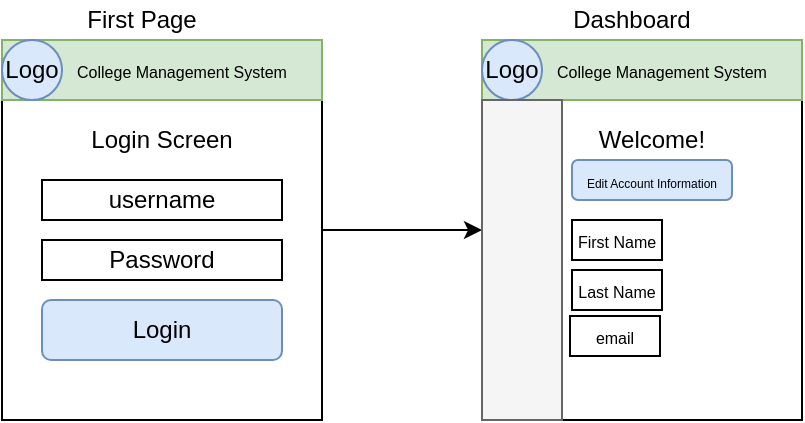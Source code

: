 <mxfile version="13.11.0" type="github"><diagram id="HgpPf79y2bwcolMqyD_l" name="Page-1"><mxGraphModel dx="474" dy="265" grid="1" gridSize="10" guides="1" tooltips="1" connect="1" arrows="1" fold="1" page="1" pageScale="1" pageWidth="850" pageHeight="1100" math="0" shadow="0"><root><mxCell id="0"/><mxCell id="1" parent="0"/><mxCell id="vroEUF_8WRe9SVtdt8Yx-10" value="" style="edgeStyle=orthogonalEdgeStyle;rounded=0;orthogonalLoop=1;jettySize=auto;html=1;" edge="1" parent="1" source="INBl8WZxkkQJtBHR5Vng-1" target="vroEUF_8WRe9SVtdt8Yx-9"><mxGeometry relative="1" as="geometry"/></mxCell><mxCell id="INBl8WZxkkQJtBHR5Vng-1" value="" style="rounded=0;whiteSpace=wrap;html=1;" parent="1" vertex="1"><mxGeometry x="130" y="60" width="160" height="190" as="geometry"/></mxCell><mxCell id="INBl8WZxkkQJtBHR5Vng-2" value="First Page" style="text;html=1;strokeColor=none;fillColor=none;align=center;verticalAlign=middle;whiteSpace=wrap;rounded=0;" parent="1" vertex="1"><mxGeometry x="170" y="40" width="60" height="20" as="geometry"/></mxCell><mxCell id="INBl8WZxkkQJtBHR5Vng-3" value="Login Screen" style="text;html=1;strokeColor=none;fillColor=none;align=center;verticalAlign=middle;whiteSpace=wrap;rounded=0;" parent="1" vertex="1"><mxGeometry x="170" y="100" width="80" height="20" as="geometry"/></mxCell><mxCell id="INBl8WZxkkQJtBHR5Vng-4" value="username" style="rounded=0;whiteSpace=wrap;html=1;" parent="1" vertex="1"><mxGeometry x="150" y="130" width="120" height="20" as="geometry"/></mxCell><mxCell id="INBl8WZxkkQJtBHR5Vng-5" value="Password" style="rounded=0;whiteSpace=wrap;html=1;" parent="1" vertex="1"><mxGeometry x="150" y="160" width="120" height="20" as="geometry"/></mxCell><mxCell id="vroEUF_8WRe9SVtdt8Yx-1" value="Login" style="rounded=1;whiteSpace=wrap;html=1;fillColor=#dae8fc;strokeColor=#6c8ebf;" vertex="1" parent="1"><mxGeometry x="150" y="190" width="120" height="30" as="geometry"/></mxCell><mxCell id="vroEUF_8WRe9SVtdt8Yx-4" value="Dashboard" style="text;html=1;strokeColor=none;fillColor=none;align=center;verticalAlign=middle;whiteSpace=wrap;rounded=0;" vertex="1" parent="1"><mxGeometry x="415" y="40" width="60" height="20" as="geometry"/></mxCell><mxCell id="vroEUF_8WRe9SVtdt8Yx-6" value="" style="rounded=0;whiteSpace=wrap;html=1;fillColor=#d5e8d4;strokeColor=#82b366;" vertex="1" parent="1"><mxGeometry x="130" y="60" width="160" height="30" as="geometry"/></mxCell><mxCell id="vroEUF_8WRe9SVtdt8Yx-7" value="Logo" style="ellipse;whiteSpace=wrap;html=1;fillColor=#dae8fc;strokeColor=#6c8ebf;" vertex="1" parent="1"><mxGeometry x="130" y="60" width="30" height="30" as="geometry"/></mxCell><mxCell id="vroEUF_8WRe9SVtdt8Yx-8" value="&lt;font style=&quot;font-size: 8px&quot;&gt;College Management System&lt;/font&gt;" style="text;html=1;strokeColor=none;fillColor=none;align=center;verticalAlign=middle;whiteSpace=wrap;rounded=0;" vertex="1" parent="1"><mxGeometry x="160" y="65" width="120" height="20" as="geometry"/></mxCell><mxCell id="vroEUF_8WRe9SVtdt8Yx-9" value="" style="rounded=0;whiteSpace=wrap;html=1;" vertex="1" parent="1"><mxGeometry x="370" y="60" width="160" height="190" as="geometry"/></mxCell><mxCell id="vroEUF_8WRe9SVtdt8Yx-11" value="" style="rounded=0;whiteSpace=wrap;html=1;fillColor=#d5e8d4;strokeColor=#82b366;" vertex="1" parent="1"><mxGeometry x="370" y="60" width="160" height="30" as="geometry"/></mxCell><mxCell id="vroEUF_8WRe9SVtdt8Yx-12" value="Logo" style="ellipse;whiteSpace=wrap;html=1;fillColor=#dae8fc;strokeColor=#6c8ebf;" vertex="1" parent="1"><mxGeometry x="370" y="60" width="30" height="30" as="geometry"/></mxCell><mxCell id="vroEUF_8WRe9SVtdt8Yx-13" value="&lt;font style=&quot;font-size: 8px&quot;&gt;College Management System&lt;/font&gt;" style="text;html=1;strokeColor=none;fillColor=none;align=center;verticalAlign=middle;whiteSpace=wrap;rounded=0;" vertex="1" parent="1"><mxGeometry x="400" y="65" width="120" height="20" as="geometry"/></mxCell><mxCell id="vroEUF_8WRe9SVtdt8Yx-15" value="" style="rounded=0;whiteSpace=wrap;html=1;fillColor=#f5f5f5;strokeColor=#666666;fontColor=#333333;" vertex="1" parent="1"><mxGeometry x="370" y="90" width="40" height="160" as="geometry"/></mxCell><mxCell id="vroEUF_8WRe9SVtdt8Yx-437" value="Welcome!" style="text;html=1;strokeColor=none;fillColor=none;align=center;verticalAlign=middle;whiteSpace=wrap;rounded=0;" vertex="1" parent="1"><mxGeometry x="420" y="100" width="70" height="20" as="geometry"/></mxCell><mxCell id="vroEUF_8WRe9SVtdt8Yx-438" value="&lt;font style=&quot;font-size: 6px&quot;&gt;Edit Account Information&lt;/font&gt;" style="rounded=1;whiteSpace=wrap;html=1;fillColor=#dae8fc;strokeColor=#6c8ebf;" vertex="1" parent="1"><mxGeometry x="415" y="120" width="80" height="20" as="geometry"/></mxCell><mxCell id="vroEUF_8WRe9SVtdt8Yx-440" value="&lt;font style=&quot;font-size: 8px&quot;&gt;First Name&lt;/font&gt;" style="rounded=0;whiteSpace=wrap;html=1;" vertex="1" parent="1"><mxGeometry x="415" y="150" width="45" height="20" as="geometry"/></mxCell><mxCell id="vroEUF_8WRe9SVtdt8Yx-441" value="&lt;font style=&quot;font-size: 8px&quot;&gt;Last Name&lt;/font&gt;" style="rounded=0;whiteSpace=wrap;html=1;" vertex="1" parent="1"><mxGeometry x="415" y="175" width="45" height="20" as="geometry"/></mxCell><mxCell id="vroEUF_8WRe9SVtdt8Yx-444" value="&lt;font style=&quot;font-size: 8px&quot;&gt;email&lt;/font&gt;" style="rounded=0;whiteSpace=wrap;html=1;" vertex="1" parent="1"><mxGeometry x="414" y="198" width="45" height="20" as="geometry"/></mxCell></root></mxGraphModel></diagram></mxfile>